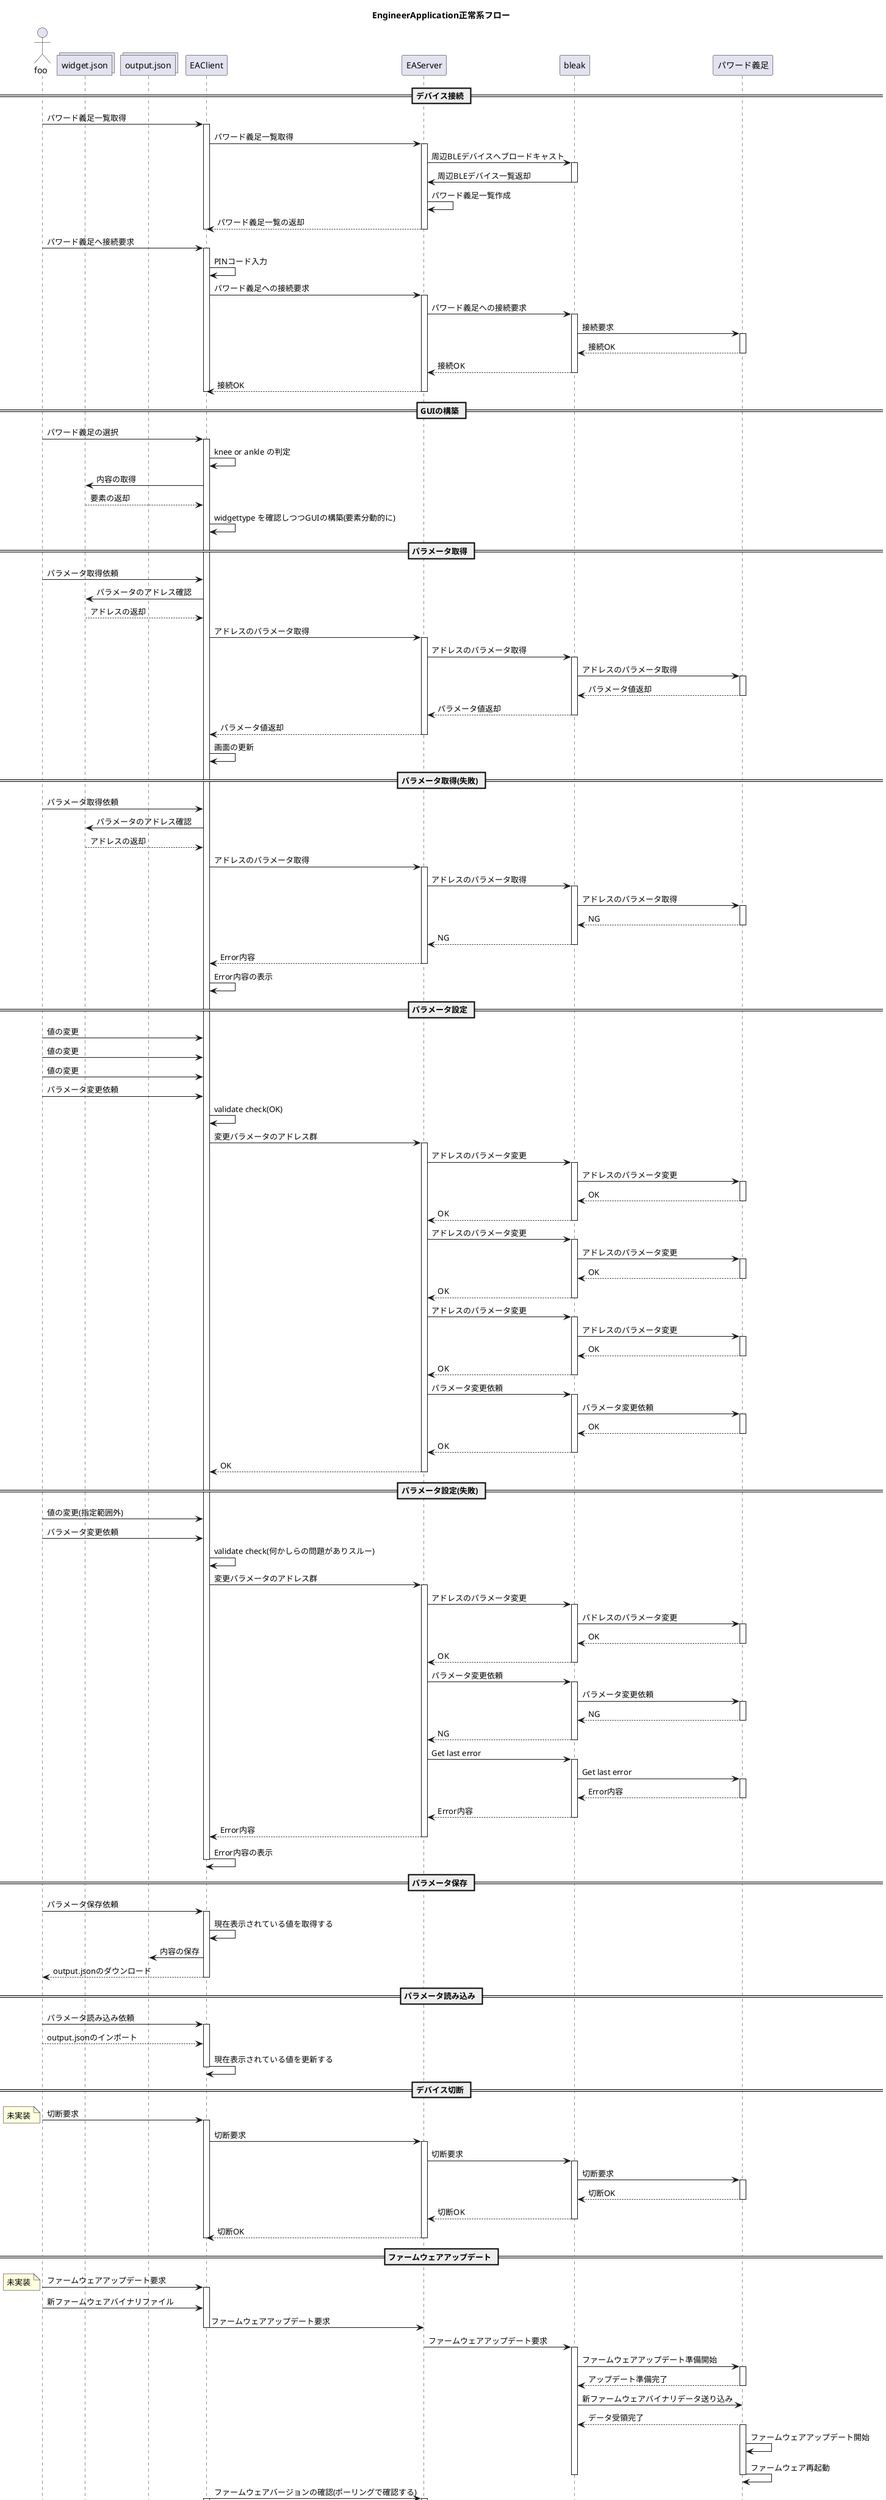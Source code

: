 @startuml
title EngineerApplication正常系フロー
actor foo
collections widget.json
collections output.json


== デバイス接続 ==
foo -> EAClient: パワード義足一覧取得
activate EAClient
EAClient -> EAServer: パワード義足一覧取得
activate EAServer
EAServer -> bleak: 周辺BLEデバイスへブロードキャスト
activate bleak
bleak -> EAServer: 周辺BLEデバイス一覧返却
deactivate bleak
EAServer -> EAServer: パワード義足一覧作成
EAServer --> EAClient: パワード義足一覧の返却
deactivate EAServer
deactivate EAClient

foo -> EAClient: パワード義足へ接続要求
activate EAClient
EAClient -> EAClient : PINコード入力
EAClient -> EAServer: パワード義足への接続要求
activate EAServer
EAServer -> bleak: パワード義足への接続要求
activate bleak
bleak -> パワード義足: 接続要求
activate パワード義足
パワード義足 --> bleak: 接続OK
deactivate パワード義足
bleak --> EAServer: 接続OK
deactivate bleak
EAServer --> EAClient: 接続OK
deactivate EAServer
deactivate EAClient

== GUIの構築 ==
foo -> EAClient : パワード義足の選択
activate EAClient
EAClient -> EAClient : knee or ankle の判定
EAClient -> widget.json: 内容の取得
widget.json --> EAClient: 要素の返却
EAClient -> EAClient: widgettype を確認しつつGUIの構築(要素分動的に)

== パラメータ取得 ==
foo -> EAClient: パラメータ取得依頼
EAClient -> widget.json: パラメータのアドレス確認
widget.json --> EAClient: アドレスの返却
EAClient -> EAServer: アドレスのパラメータ取得
activate EAServer
EAServer -> bleak: アドレスのパラメータ取得
activate bleak
bleak -> パワード義足: アドレスのパラメータ取得
activate パワード義足
パワード義足 --> bleak: パラメータ値返却
deactivate パワード義足
bleak --> EAServer: パラメータ値返却
deactivate bleak
EAServer --> EAClient: パラメータ値返却
deactivate EAServer
EAClient -> EAClient: 画面の更新

== パラメータ取得(失敗) ==
foo -> EAClient: パラメータ取得依頼
EAClient -> widget.json: パラメータのアドレス確認
widget.json --> EAClient: アドレスの返却
EAClient -> EAServer: アドレスのパラメータ取得
activate EAServer
EAServer -> bleak: アドレスのパラメータ取得
activate bleak
bleak -> パワード義足: アドレスのパラメータ取得
activate パワード義足
パワード義足 --> bleak: NG
deactivate パワード義足
bleak --> EAServer: NG
deactivate bleak
EAServer --> EAClient: Error内容
deactivate EAServer
EAClient -> EAClient: Error内容の表示

== パラメータ設定 ==
foo -> EAClient: 値の変更
foo -> EAClient: 値の変更
foo -> EAClient: 値の変更
foo -> EAClient: パラメータ変更依頼
EAClient -> EAClient: validate check(OK)
EAClient -> EAServer: 変更パラメータのアドレス群
activate EAServer
EAServer -> bleak: アドレスのパラメータ変更
activate bleak
bleak -> パワード義足: アドレスのパラメータ変更
activate パワード義足
bleak <-- パワード義足: OK
deactivate パワード義足
EAServer <-- bleak: OK
deactivate bleak
EAServer -> bleak: アドレスのパラメータ変更
activate bleak
bleak -> パワード義足: アドレスのパラメータ変更
activate パワード義足
bleak <-- パワード義足: OK
deactivate パワード義足
EAServer <-- bleak: OK
deactivate bleak
EAServer -> bleak: アドレスのパラメータ変更
activate bleak
bleak -> パワード義足: アドレスのパラメータ変更
activate パワード義足
bleak <-- パワード義足: OK
deactivate パワード義足
EAServer <-- bleak: OK
deactivate bleak
EAServer -> bleak: パラメータ変更依頼
activate bleak
bleak -> パワード義足: パラメータ変更依頼
activate パワード義足
bleak <-- パワード義足: OK
deactivate パワード義足
EAServer <-- bleak: OK
deactivate bleak
EAClient <-- EAServer: OK
deactivate EAServer

== パラメータ設定(失敗) ==
foo -> EAClient: 値の変更(指定範囲外)
foo -> EAClient: パラメータ変更依頼
EAClient -> EAClient: validate check(何かしらの問題がありスルー)
EAClient -> EAServer: 変更パラメータのアドレス群
activate EAServer
EAServer -> bleak: アドレスのパラメータ変更
activate bleak
bleak -> パワード義足: パドレスのパラメータ変更
activate パワード義足
bleak <-- パワード義足: OK
deactivate パワード義足
EAServer <-- bleak: OK
deactivate bleak
EAServer -> bleak: パラメータ変更依頼
activate bleak
bleak -> パワード義足: パラメータ変更依頼
activate パワード義足
bleak <-- パワード義足: NG
deactivate パワード義足
EAServer <-- bleak: NG
deactivate bleak
EAServer -> bleak: Get last error
activate bleak
bleak -> パワード義足: Get last error
activate パワード義足
bleak <-- パワード義足: Error内容
deactivate パワード義足
EAServer <-- bleak: Error内容
deactivate bleak
EAClient <-- EAServer: Error内容
deactivate EAServer
EAClient -> EAClient: Error内容の表示
deactivate EAClient

== パラメータ保存 ==
foo -> EAClient: パラメータ保存依頼
activate EAClient
EAClient -> EAClient: 現在表示されている値を取得する
EAClient -> output.json: 内容の保存
EAClient --> foo: output.jsonのダウンロード
deactivate EAClient

== パラメータ読み込み ==
foo -> EAClient: パラメータ読み込み依頼
activate EAClient
foo --> EAClient: output.jsonのインポート
EAClient -> EAClient: 現在表示されている値を更新する
deactivate EAClient

== デバイス切断 ==
foo -> EAClient: 切断要求
note left: 未実装
activate EAClient
EAClient -> EAServer: 切断要求
activate EAServer
EAServer -> bleak: 切断要求
activate bleak
bleak -> パワード義足: 切断要求
activate パワード義足
パワード義足 --> bleak: 切断OK
deactivate パワード義足
bleak --> EAServer: 切断OK
deactivate bleak
EAServer --> EAClient: 切断OK
deactivate EAServer
deactivate EAClient

== ファームウェアアップデート ==
foo -> EAClient: ファームウェアアップデート要求
note left: 未実装
activate EAClient
foo -> EAClient: 新ファームウェアバイナリファイル
EAClient -> EAServer: ファームウェアアップデート要求
deactivate EAClient
EAServer -> bleak: ファームウェアアップデート要求
activate bleak
bleak -> パワード義足: ファームウェアアップデート準備開始
activate パワード義足
パワード義足 --> bleak: アップデート準備完了
deactivate パワード義足
bleak -> パワード義足: 新ファームウェアバイナリデータ送り込み
パワード義足 --> bleak: データ受領完了
activate パワード義足
パワード義足 -> パワード義足: ファームウェアアップデート開始
パワード義足 -> パワード義足: ファームウェア再起動
deactivate パワード義足
deactivate bleak
EAClient -> EAServer: ファームウェアバージョンの確認(ポーリングで確認する)
activate EAClient
activate EAServer
EAServer -> bleak: ファームウェアバージョン取得依頼
activate bleak
bleak -> パワード義足: ファームウェアバージョン取得依頼
activate パワード義足
パワード義足 --> bleak: ファームウェアバージョン
deactivate パワード義足
bleak --> EAServer: ファームウェアバージョン
deactivate bleak
EAServer --> EAClient: ファームウェアバージョン
deactivate EAServer
EAClient -> EAClient: ファームウェアバージョンの確認
deactivate EAClient
@enduml